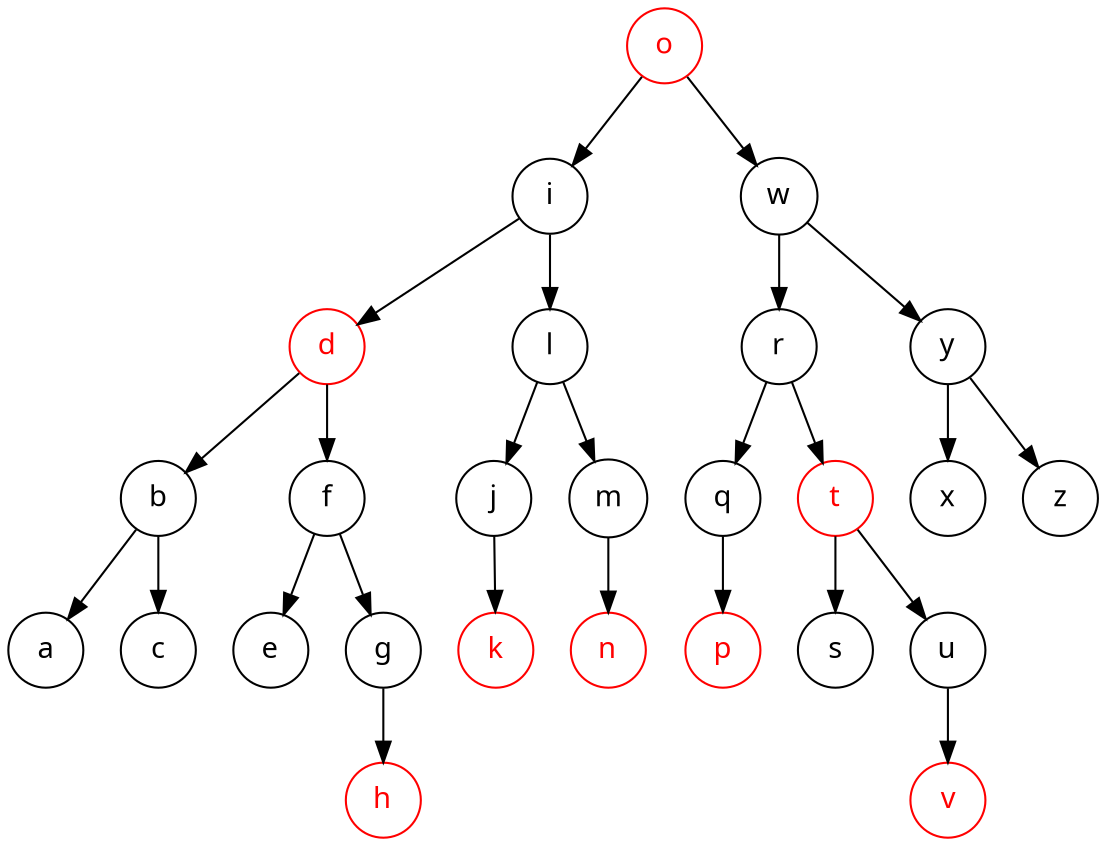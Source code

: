 /* Entete */
digraph "arbre" {
node [fontname="DejaVu-Sans", shape=circle] 


 /* Liste des noeuds */
a[color=Black, fontcolor=Black]
b[color=Black, fontcolor=Black]
c[color=Black, fontcolor=Black]
d[color=Red, fontcolor=Red]
e[color=Black, fontcolor=Black]
f[color=Black, fontcolor=Black]
g[color=Black, fontcolor=Black]
h[color=Red, fontcolor=Red]
i[color=Black, fontcolor=Black]
j[color=Black, fontcolor=Black]
k[color=Red, fontcolor=Red]
l[color=Black, fontcolor=Black]
m[color=Black, fontcolor=Black]
n[color=Red, fontcolor=Red]
o[color=Red, fontcolor=Red]
p[color=Red, fontcolor=Red]
q[color=Black, fontcolor=Black]
r[color=Black, fontcolor=Black]
s[color=Black, fontcolor=Black]
t[color=Red, fontcolor=Red]
u[color=Black, fontcolor=Black]
v[color=Red, fontcolor=Red]
w[color=Black, fontcolor=Black]
x[color=Black, fontcolor=Black]
y[color=Black, fontcolor=Black]
z[color=Black, fontcolor=Black]
 /* Liste des arcs */
o -> i
o -> w
i -> d
i -> l
d -> b
d -> f
b -> a
b -> c
f -> e
f -> g
g -> h
l -> j
l -> m
j -> k
m -> n
w -> r
w -> y
r -> q
r -> t
q -> p
t -> s
t -> u
u -> v
y -> x
y -> z
}